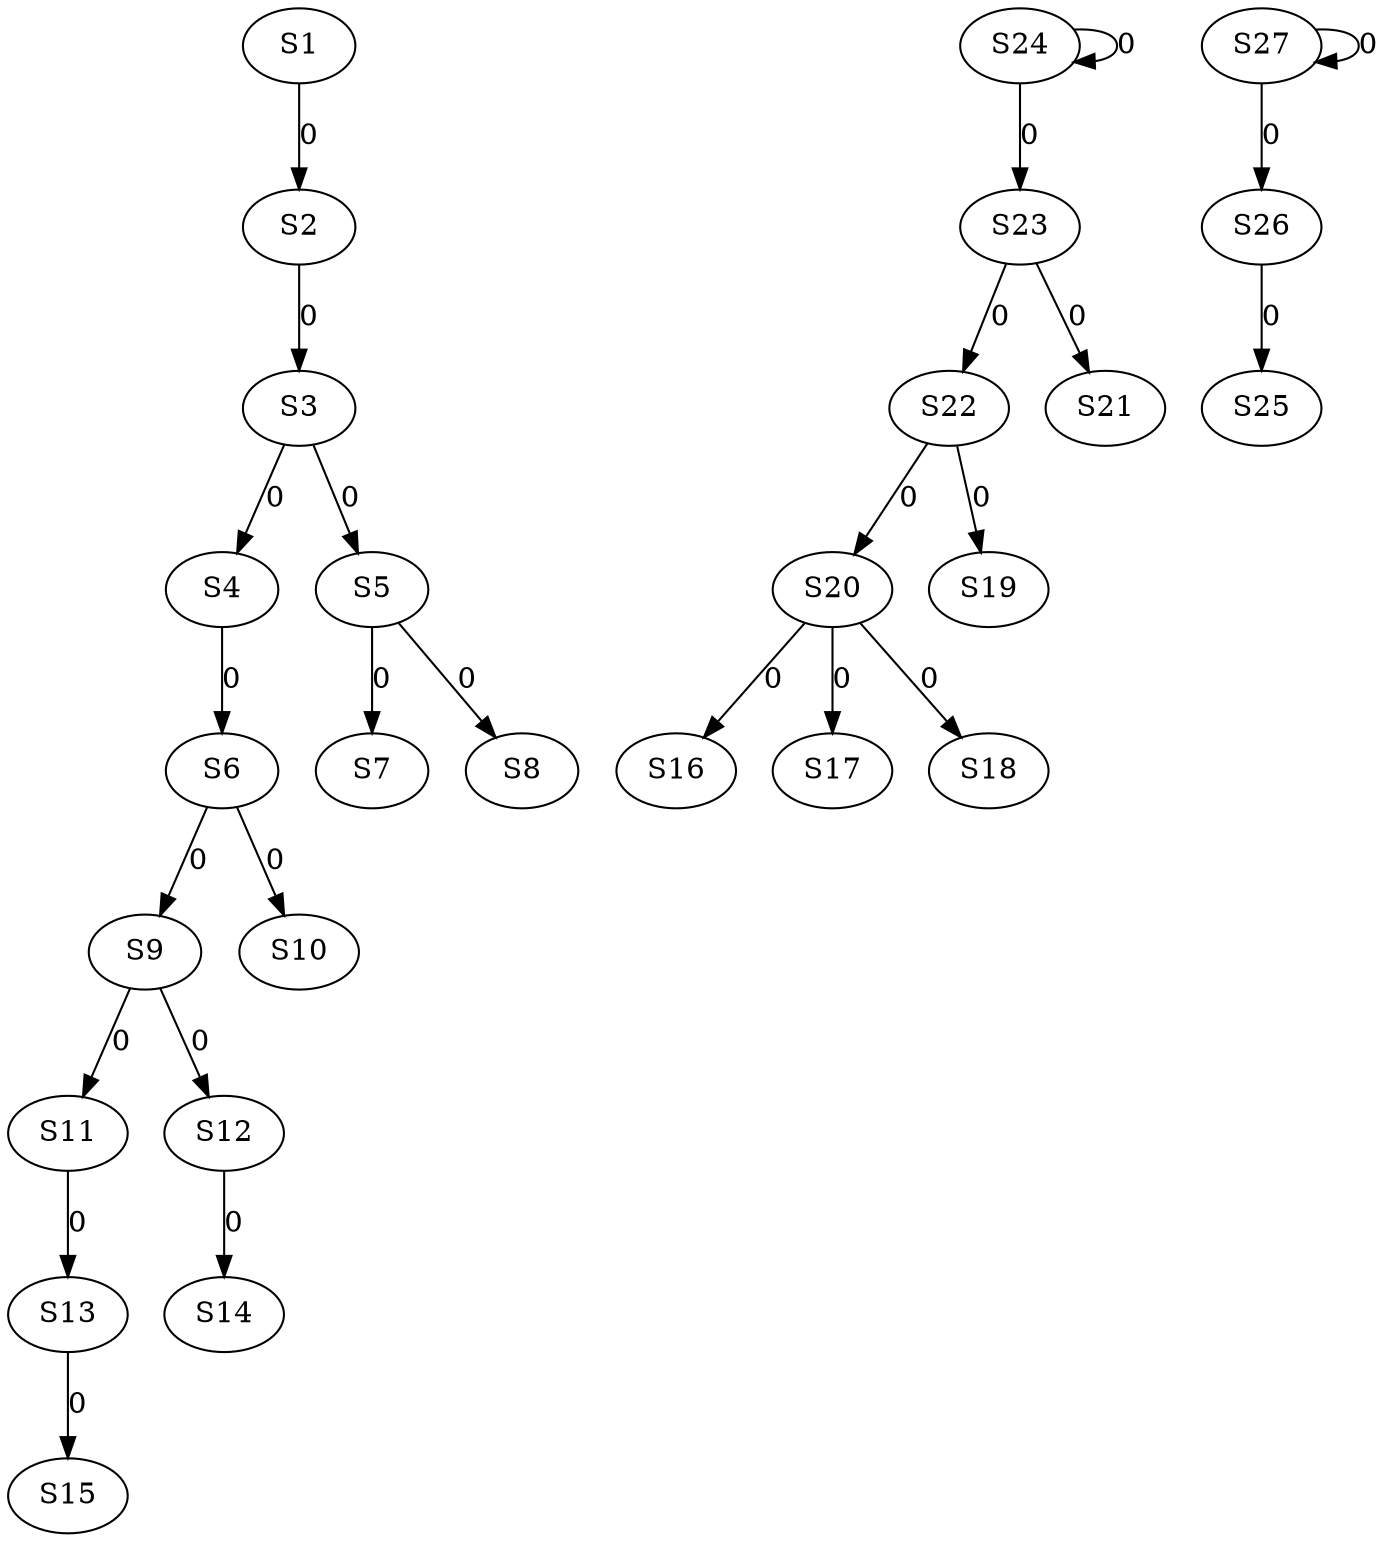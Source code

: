 strict digraph {
	S1 -> S2 [ label = 0 ];
	S2 -> S3 [ label = 0 ];
	S3 -> S4 [ label = 0 ];
	S3 -> S5 [ label = 0 ];
	S4 -> S6 [ label = 0 ];
	S5 -> S7 [ label = 0 ];
	S5 -> S8 [ label = 0 ];
	S6 -> S9 [ label = 0 ];
	S6 -> S10 [ label = 0 ];
	S9 -> S11 [ label = 0 ];
	S9 -> S12 [ label = 0 ];
	S11 -> S13 [ label = 0 ];
	S12 -> S14 [ label = 0 ];
	S13 -> S15 [ label = 0 ];
	S20 -> S16 [ label = 0 ];
	S20 -> S17 [ label = 0 ];
	S20 -> S18 [ label = 0 ];
	S22 -> S19 [ label = 0 ];
	S22 -> S20 [ label = 0 ];
	S23 -> S21 [ label = 0 ];
	S23 -> S22 [ label = 0 ];
	S24 -> S23 [ label = 0 ];
	S24 -> S24 [ label = 0 ];
	S26 -> S25 [ label = 0 ];
	S27 -> S26 [ label = 0 ];
	S27 -> S27 [ label = 0 ];
}